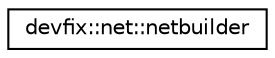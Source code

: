 digraph "Graphical Class Hierarchy"
{
  edge [fontname="Helvetica",fontsize="10",labelfontname="Helvetica",labelfontsize="10"];
  node [fontname="Helvetica",fontsize="10",shape=record];
  rankdir="LR";
  Node0 [label="devfix::net::netbuilder",height=0.2,width=0.4,color="black", fillcolor="white", style="filled",URL="$structdevfix_1_1net_1_1netbuilder.html"];
}
